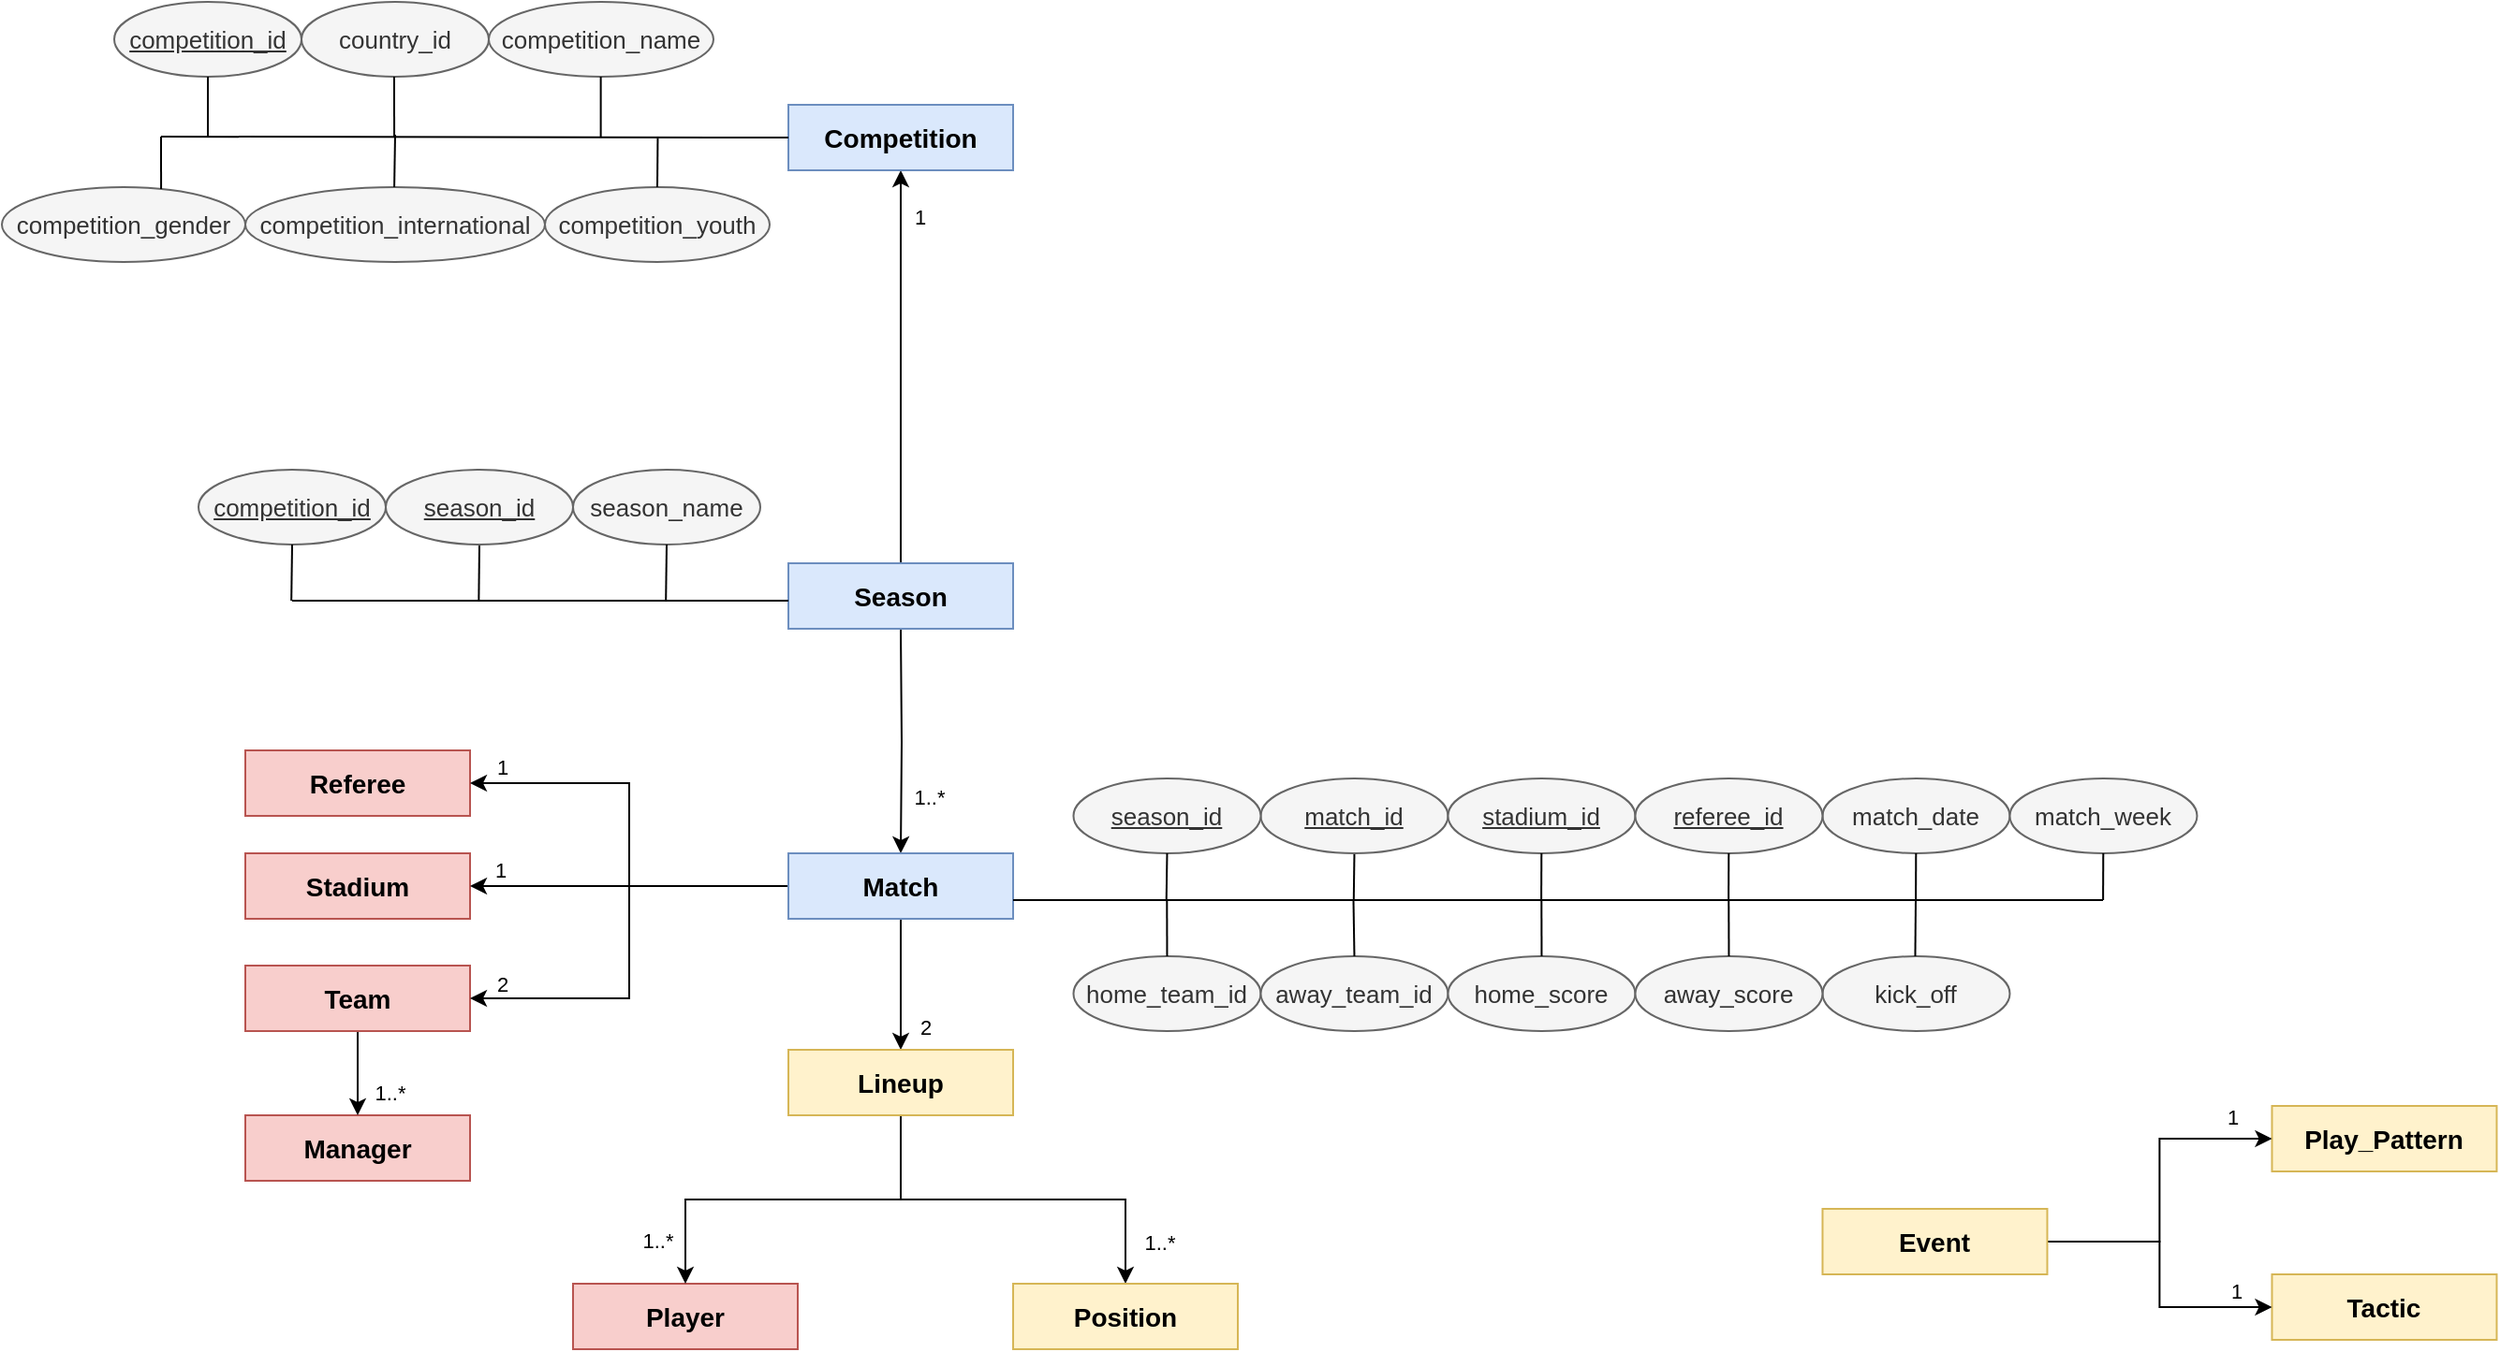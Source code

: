 <mxfile version="23.1.5" type="device">
  <diagram name="Page-1" id="BP6rgRFg7pVNKXQDB0mp">
    <mxGraphModel dx="1536" dy="1289" grid="1" gridSize="10" guides="1" tooltips="1" connect="1" arrows="1" fold="1" page="1" pageScale="1" pageWidth="850" pageHeight="1100" math="0" shadow="0">
      <root>
        <mxCell id="0" />
        <mxCell id="1" parent="0" />
        <mxCell id="5g6gJACINlA3YSTMsDIn-93" style="edgeStyle=orthogonalEdgeStyle;rounded=0;orthogonalLoop=1;jettySize=auto;html=1;exitX=0.5;exitY=1;exitDx=0;exitDy=0;entryX=0.5;entryY=0;entryDx=0;entryDy=0;" parent="1" source="5g6gJACINlA3YSTMsDIn-69" target="5g6gJACINlA3YSTMsDIn-64" edge="1">
          <mxGeometry relative="1" as="geometry" />
        </mxCell>
        <mxCell id="5g6gJACINlA3YSTMsDIn-94" value="1..*" style="edgeLabel;html=1;align=center;verticalAlign=middle;resizable=0;points=[];" parent="5g6gJACINlA3YSTMsDIn-93" vertex="1" connectable="0">
          <mxGeometry x="0.641" y="-3" relative="1" as="geometry">
            <mxPoint x="21" y="15" as="offset" />
          </mxGeometry>
        </mxCell>
        <mxCell id="5g6gJACINlA3YSTMsDIn-56" value="&lt;span style=&quot;font-size: 14px;&quot;&gt;&lt;b&gt;Player&lt;/b&gt;&lt;/span&gt;" style="rounded=0;whiteSpace=wrap;html=1;fillColor=#f8cecc;strokeColor=#b85450;" parent="1" vertex="1">
          <mxGeometry x="315" y="765" width="120" height="35" as="geometry" />
        </mxCell>
        <mxCell id="5g6gJACINlA3YSTMsDIn-57" value="&lt;span style=&quot;font-size: 14px;&quot;&gt;&lt;b&gt;Manager&lt;/b&gt;&lt;/span&gt;" style="rounded=0;whiteSpace=wrap;html=1;fillColor=#f8cecc;strokeColor=#b85450;" parent="1" vertex="1">
          <mxGeometry x="140" y="675" width="120" height="35" as="geometry" />
        </mxCell>
        <mxCell id="5g6gJACINlA3YSTMsDIn-80" style="edgeStyle=orthogonalEdgeStyle;rounded=0;orthogonalLoop=1;jettySize=auto;html=1;exitX=0.5;exitY=1;exitDx=0;exitDy=0;entryX=0.5;entryY=0;entryDx=0;entryDy=0;" parent="1" source="5g6gJACINlA3YSTMsDIn-58" target="5g6gJACINlA3YSTMsDIn-57" edge="1">
          <mxGeometry relative="1" as="geometry" />
        </mxCell>
        <mxCell id="5g6gJACINlA3YSTMsDIn-82" value="1..*" style="edgeLabel;html=1;align=center;verticalAlign=middle;resizable=0;points=[];" parent="5g6gJACINlA3YSTMsDIn-80" vertex="1" connectable="0">
          <mxGeometry x="0.62" y="1" relative="1" as="geometry">
            <mxPoint x="16" y="-4" as="offset" />
          </mxGeometry>
        </mxCell>
        <mxCell id="5g6gJACINlA3YSTMsDIn-88" style="edgeStyle=orthogonalEdgeStyle;rounded=0;orthogonalLoop=1;jettySize=auto;html=1;exitX=0.5;exitY=1;exitDx=0;exitDy=0;entryX=0.5;entryY=0;entryDx=0;entryDy=0;" parent="1" source="5g6gJACINlA3YSTMsDIn-67" target="5g6gJACINlA3YSTMsDIn-69" edge="1">
          <mxGeometry relative="1" as="geometry" />
        </mxCell>
        <mxCell id="5g6gJACINlA3YSTMsDIn-89" value="2" style="edgeLabel;html=1;align=center;verticalAlign=middle;resizable=0;points=[];" parent="5g6gJACINlA3YSTMsDIn-88" vertex="1" connectable="0">
          <mxGeometry x="0.419" y="1" relative="1" as="geometry">
            <mxPoint x="12" y="8" as="offset" />
          </mxGeometry>
        </mxCell>
        <mxCell id="5g6gJACINlA3YSTMsDIn-58" value="&lt;span style=&quot;font-size: 14px;&quot;&gt;&lt;b&gt;Team&lt;/b&gt;&lt;/span&gt;" style="rounded=0;whiteSpace=wrap;html=1;fillColor=#f8cecc;strokeColor=#b85450;" parent="1" vertex="1">
          <mxGeometry x="140" y="595" width="120" height="35" as="geometry" />
        </mxCell>
        <mxCell id="5g6gJACINlA3YSTMsDIn-59" value="&lt;span style=&quot;font-size: 14px;&quot;&gt;&lt;b&gt;Referee&lt;/b&gt;&lt;/span&gt;" style="rounded=0;whiteSpace=wrap;html=1;fillColor=#f8cecc;strokeColor=#b85450;" parent="1" vertex="1">
          <mxGeometry x="140" y="480" width="120" height="35" as="geometry" />
        </mxCell>
        <mxCell id="5g6gJACINlA3YSTMsDIn-60" value="&lt;span style=&quot;font-size: 14px;&quot;&gt;&lt;b&gt;Stadium&lt;/b&gt;&lt;/span&gt;" style="rounded=0;whiteSpace=wrap;html=1;fillColor=#f8cecc;strokeColor=#b85450;" parent="1" vertex="1">
          <mxGeometry x="140" y="535" width="120" height="35" as="geometry" />
        </mxCell>
        <mxCell id="5g6gJACINlA3YSTMsDIn-71" style="edgeStyle=orthogonalEdgeStyle;rounded=0;orthogonalLoop=1;jettySize=auto;html=1;exitX=0.5;exitY=1;exitDx=0;exitDy=0;entryX=0.5;entryY=0;entryDx=0;entryDy=0;" parent="1" target="5g6gJACINlA3YSTMsDIn-67" edge="1">
          <mxGeometry relative="1" as="geometry">
            <mxPoint x="490" y="415.0" as="sourcePoint" />
          </mxGeometry>
        </mxCell>
        <mxCell id="5g6gJACINlA3YSTMsDIn-75" value="1..*" style="edgeLabel;html=1;align=center;verticalAlign=middle;resizable=0;points=[];" parent="5g6gJACINlA3YSTMsDIn-71" vertex="1" connectable="0">
          <mxGeometry x="0.463" y="1" relative="1" as="geometry">
            <mxPoint x="14" y="2" as="offset" />
          </mxGeometry>
        </mxCell>
        <mxCell id="IG-J_bV3zsLTxcyjoO28-22" style="edgeStyle=orthogonalEdgeStyle;rounded=0;orthogonalLoop=1;jettySize=auto;html=1;exitX=0.5;exitY=0;exitDx=0;exitDy=0;entryX=0.5;entryY=1;entryDx=0;entryDy=0;" edge="1" parent="1" source="5g6gJACINlA3YSTMsDIn-62" target="5g6gJACINlA3YSTMsDIn-63">
          <mxGeometry relative="1" as="geometry" />
        </mxCell>
        <mxCell id="IG-J_bV3zsLTxcyjoO28-23" value="1" style="edgeLabel;html=1;align=center;verticalAlign=middle;resizable=0;points=[];" vertex="1" connectable="0" parent="IG-J_bV3zsLTxcyjoO28-22">
          <mxGeometry x="0.769" y="2" relative="1" as="geometry">
            <mxPoint x="12" as="offset" />
          </mxGeometry>
        </mxCell>
        <mxCell id="5g6gJACINlA3YSTMsDIn-62" value="&lt;span style=&quot;font-size: 14px;&quot;&gt;&lt;b&gt;Season&lt;/b&gt;&lt;/span&gt;" style="rounded=0;whiteSpace=wrap;html=1;fillColor=#dae8fc;strokeColor=#6c8ebf;" parent="1" vertex="1">
          <mxGeometry x="430" y="380" width="120" height="35" as="geometry" />
        </mxCell>
        <mxCell id="5g6gJACINlA3YSTMsDIn-63" value="&lt;span style=&quot;font-size: 14px;&quot;&gt;&lt;b&gt;Competition&lt;/b&gt;&lt;/span&gt;" style="rounded=0;whiteSpace=wrap;html=1;fillColor=#dae8fc;strokeColor=#6c8ebf;" parent="1" vertex="1">
          <mxGeometry x="430" y="135" width="120" height="35" as="geometry" />
        </mxCell>
        <mxCell id="5g6gJACINlA3YSTMsDIn-64" value="&lt;span style=&quot;font-size: 14px;&quot;&gt;&lt;b&gt;Position&lt;/b&gt;&lt;/span&gt;" style="rounded=0;whiteSpace=wrap;html=1;fillColor=#fff2cc;strokeColor=#d6b656;" parent="1" vertex="1">
          <mxGeometry x="550" y="765" width="120" height="35" as="geometry" />
        </mxCell>
        <mxCell id="5g6gJACINlA3YSTMsDIn-65" value="&lt;span style=&quot;font-size: 14px;&quot;&gt;&lt;b&gt;Play_Pattern&lt;/b&gt;&lt;/span&gt;" style="rounded=0;whiteSpace=wrap;html=1;fillColor=#fff2cc;strokeColor=#d6b656;" parent="1" vertex="1">
          <mxGeometry x="1222.24" y="670" width="120" height="35" as="geometry" />
        </mxCell>
        <mxCell id="5g6gJACINlA3YSTMsDIn-66" value="&lt;span style=&quot;font-size: 14px;&quot;&gt;&lt;b&gt;Tactic&lt;/b&gt;&lt;/span&gt;" style="rounded=0;whiteSpace=wrap;html=1;fillColor=#fff2cc;strokeColor=#d6b656;" parent="1" vertex="1">
          <mxGeometry x="1222.24" y="760" width="120" height="35" as="geometry" />
        </mxCell>
        <mxCell id="5g6gJACINlA3YSTMsDIn-77" style="edgeStyle=orthogonalEdgeStyle;rounded=0;orthogonalLoop=1;jettySize=auto;html=1;exitX=0;exitY=0.5;exitDx=0;exitDy=0;entryX=1;entryY=0.5;entryDx=0;entryDy=0;" parent="1" source="5g6gJACINlA3YSTMsDIn-67" target="5g6gJACINlA3YSTMsDIn-58" edge="1">
          <mxGeometry relative="1" as="geometry" />
        </mxCell>
        <mxCell id="5g6gJACINlA3YSTMsDIn-78" value="2" style="edgeLabel;html=1;align=center;verticalAlign=middle;resizable=0;points=[];" parent="5g6gJACINlA3YSTMsDIn-77" vertex="1" connectable="0">
          <mxGeometry x="0.83" relative="1" as="geometry">
            <mxPoint x="-3" y="-8" as="offset" />
          </mxGeometry>
        </mxCell>
        <mxCell id="5g6gJACINlA3YSTMsDIn-83" style="edgeStyle=orthogonalEdgeStyle;rounded=0;orthogonalLoop=1;jettySize=auto;html=1;exitX=0;exitY=0.5;exitDx=0;exitDy=0;entryX=1;entryY=0.5;entryDx=0;entryDy=0;" parent="1" source="5g6gJACINlA3YSTMsDIn-67" target="5g6gJACINlA3YSTMsDIn-60" edge="1">
          <mxGeometry relative="1" as="geometry" />
        </mxCell>
        <mxCell id="5g6gJACINlA3YSTMsDIn-84" value="1" style="edgeLabel;html=1;align=center;verticalAlign=middle;resizable=0;points=[];" parent="5g6gJACINlA3YSTMsDIn-83" vertex="1" connectable="0">
          <mxGeometry x="0.742" y="-1" relative="1" as="geometry">
            <mxPoint x="-6" y="-8" as="offset" />
          </mxGeometry>
        </mxCell>
        <mxCell id="5g6gJACINlA3YSTMsDIn-85" style="edgeStyle=orthogonalEdgeStyle;rounded=0;orthogonalLoop=1;jettySize=auto;html=1;exitX=0;exitY=0.5;exitDx=0;exitDy=0;entryX=1;entryY=0.5;entryDx=0;entryDy=0;" parent="1" source="5g6gJACINlA3YSTMsDIn-67" target="5g6gJACINlA3YSTMsDIn-59" edge="1">
          <mxGeometry relative="1" as="geometry" />
        </mxCell>
        <mxCell id="5g6gJACINlA3YSTMsDIn-86" value="1" style="edgeLabel;html=1;align=center;verticalAlign=middle;resizable=0;points=[];" parent="5g6gJACINlA3YSTMsDIn-85" vertex="1" connectable="0">
          <mxGeometry x="0.716" y="1" relative="1" as="geometry">
            <mxPoint x="-15" y="-10" as="offset" />
          </mxGeometry>
        </mxCell>
        <mxCell id="5g6gJACINlA3YSTMsDIn-67" value="&lt;span style=&quot;font-size: 14px;&quot;&gt;&lt;b&gt;Match&lt;/b&gt;&lt;/span&gt;" style="rounded=0;whiteSpace=wrap;html=1;fillColor=#dae8fc;strokeColor=#6c8ebf;" parent="1" vertex="1">
          <mxGeometry x="430" y="535" width="120" height="35" as="geometry" />
        </mxCell>
        <mxCell id="5g6gJACINlA3YSTMsDIn-101" style="edgeStyle=orthogonalEdgeStyle;rounded=0;orthogonalLoop=1;jettySize=auto;html=1;exitX=1;exitY=0.5;exitDx=0;exitDy=0;entryX=0;entryY=0.5;entryDx=0;entryDy=0;" parent="1" source="5g6gJACINlA3YSTMsDIn-68" target="5g6gJACINlA3YSTMsDIn-65" edge="1">
          <mxGeometry relative="1" as="geometry" />
        </mxCell>
        <mxCell id="5g6gJACINlA3YSTMsDIn-103" value="1" style="edgeLabel;html=1;align=center;verticalAlign=middle;resizable=0;points=[];" parent="5g6gJACINlA3YSTMsDIn-101" vertex="1" connectable="0">
          <mxGeometry x="0.757" y="-1" relative="1" as="geometry">
            <mxPoint y="-13" as="offset" />
          </mxGeometry>
        </mxCell>
        <mxCell id="5g6gJACINlA3YSTMsDIn-102" style="edgeStyle=orthogonalEdgeStyle;rounded=0;orthogonalLoop=1;jettySize=auto;html=1;exitX=1;exitY=0.5;exitDx=0;exitDy=0;entryX=0;entryY=0.5;entryDx=0;entryDy=0;" parent="1" source="5g6gJACINlA3YSTMsDIn-68" target="5g6gJACINlA3YSTMsDIn-66" edge="1">
          <mxGeometry relative="1" as="geometry" />
        </mxCell>
        <mxCell id="5g6gJACINlA3YSTMsDIn-104" value="1" style="edgeLabel;html=1;align=center;verticalAlign=middle;resizable=0;points=[];" parent="5g6gJACINlA3YSTMsDIn-102" vertex="1" connectable="0">
          <mxGeometry x="0.668" y="1" relative="1" as="geometry">
            <mxPoint x="6" y="-8" as="offset" />
          </mxGeometry>
        </mxCell>
        <mxCell id="5g6gJACINlA3YSTMsDIn-68" value="&lt;span style=&quot;font-size: 14px;&quot;&gt;&lt;b&gt;Event&lt;/b&gt;&lt;/span&gt;" style="rounded=0;whiteSpace=wrap;html=1;fillColor=#fff2cc;strokeColor=#d6b656;" parent="1" vertex="1">
          <mxGeometry x="982.24" y="725" width="120" height="35" as="geometry" />
        </mxCell>
        <mxCell id="5g6gJACINlA3YSTMsDIn-91" style="edgeStyle=orthogonalEdgeStyle;rounded=0;orthogonalLoop=1;jettySize=auto;html=1;exitX=0.5;exitY=1;exitDx=0;exitDy=0;entryX=0.5;entryY=0;entryDx=0;entryDy=0;" parent="1" source="5g6gJACINlA3YSTMsDIn-69" target="5g6gJACINlA3YSTMsDIn-56" edge="1">
          <mxGeometry relative="1" as="geometry" />
        </mxCell>
        <mxCell id="5g6gJACINlA3YSTMsDIn-92" value="1..*" style="edgeLabel;html=1;align=center;verticalAlign=middle;resizable=0;points=[];" parent="5g6gJACINlA3YSTMsDIn-91" vertex="1" connectable="0">
          <mxGeometry x="0.585" y="-1" relative="1" as="geometry">
            <mxPoint x="-14" y="19" as="offset" />
          </mxGeometry>
        </mxCell>
        <mxCell id="5g6gJACINlA3YSTMsDIn-69" value="&lt;span style=&quot;font-size: 14px;&quot;&gt;&lt;b&gt;Lineup&lt;/b&gt;&lt;/span&gt;" style="rounded=0;whiteSpace=wrap;html=1;fillColor=#fff2cc;strokeColor=#d6b656;" parent="1" vertex="1">
          <mxGeometry x="430" y="640" width="120" height="35" as="geometry" />
        </mxCell>
        <mxCell id="IG-J_bV3zsLTxcyjoO28-1" value="&lt;u&gt;competition_id&lt;/u&gt;" style="ellipse;whiteSpace=wrap;html=1;fontSize=13;fillColor=#f5f5f5;strokeColor=#666666;fontColor=#333333;" vertex="1" parent="1">
          <mxGeometry x="70" y="80" width="100" height="40" as="geometry" />
        </mxCell>
        <mxCell id="IG-J_bV3zsLTxcyjoO28-7" value="country_id" style="ellipse;whiteSpace=wrap;html=1;fontSize=13;fillColor=#f5f5f5;strokeColor=#666666;fontColor=#333333;" vertex="1" parent="1">
          <mxGeometry x="170" y="80" width="100" height="40" as="geometry" />
        </mxCell>
        <mxCell id="IG-J_bV3zsLTxcyjoO28-9" value="competition_gender" style="ellipse;whiteSpace=wrap;html=1;fontSize=13;fillColor=#f5f5f5;strokeColor=#666666;fontColor=#333333;" vertex="1" parent="1">
          <mxGeometry x="10" y="179" width="130" height="40" as="geometry" />
        </mxCell>
        <mxCell id="IG-J_bV3zsLTxcyjoO28-10" value="competition_youth" style="ellipse;whiteSpace=wrap;html=1;fontSize=13;fillColor=#f5f5f5;strokeColor=#666666;fontColor=#333333;" vertex="1" parent="1">
          <mxGeometry x="300" y="179" width="120" height="40" as="geometry" />
        </mxCell>
        <mxCell id="IG-J_bV3zsLTxcyjoO28-11" value="competition_international" style="ellipse;whiteSpace=wrap;html=1;fontSize=13;fillColor=#f5f5f5;strokeColor=#666666;fontColor=#333333;" vertex="1" parent="1">
          <mxGeometry x="140" y="179" width="160" height="40" as="geometry" />
        </mxCell>
        <mxCell id="IG-J_bV3zsLTxcyjoO28-21" value="" style="endArrow=none;html=1;rounded=0;exitX=0.5;exitY=0;exitDx=0;exitDy=0;" edge="1" parent="1">
          <mxGeometry width="50" height="50" relative="1" as="geometry">
            <mxPoint x="430" y="400" as="sourcePoint" />
            <mxPoint x="165" y="400" as="targetPoint" />
          </mxGeometry>
        </mxCell>
        <mxCell id="IG-J_bV3zsLTxcyjoO28-25" style="edgeStyle=orthogonalEdgeStyle;rounded=0;orthogonalLoop=1;jettySize=auto;html=1;endArrow=none;endFill=0;exitX=0.5;exitY=1;exitDx=0;exitDy=0;" edge="1" parent="1" source="IG-J_bV3zsLTxcyjoO28-24">
          <mxGeometry relative="1" as="geometry">
            <mxPoint x="264.67" y="400" as="targetPoint" />
            <mxPoint x="264.67" y="340" as="sourcePoint" />
          </mxGeometry>
        </mxCell>
        <mxCell id="IG-J_bV3zsLTxcyjoO28-24" value="&lt;u&gt;season_id&lt;/u&gt;" style="ellipse;whiteSpace=wrap;html=1;fontSize=13;fillColor=#f5f5f5;strokeColor=#666666;fontColor=#333333;" vertex="1" parent="1">
          <mxGeometry x="215" y="330" width="100" height="40" as="geometry" />
        </mxCell>
        <mxCell id="IG-J_bV3zsLTxcyjoO28-26" value="season_name" style="ellipse;whiteSpace=wrap;html=1;fontSize=13;fillColor=#f5f5f5;strokeColor=#666666;fontColor=#333333;" vertex="1" parent="1">
          <mxGeometry x="315" y="330" width="100" height="40" as="geometry" />
        </mxCell>
        <mxCell id="IG-J_bV3zsLTxcyjoO28-27" value="&lt;u&gt;competition_id&lt;/u&gt;" style="ellipse;whiteSpace=wrap;html=1;fontSize=13;fillColor=#f5f5f5;strokeColor=#666666;fontColor=#333333;" vertex="1" parent="1">
          <mxGeometry x="115" y="330" width="100" height="40" as="geometry" />
        </mxCell>
        <mxCell id="IG-J_bV3zsLTxcyjoO28-28" style="edgeStyle=orthogonalEdgeStyle;rounded=0;orthogonalLoop=1;jettySize=auto;html=1;endArrow=none;endFill=0;exitX=0.5;exitY=1;exitDx=0;exitDy=0;" edge="1" parent="1" source="IG-J_bV3zsLTxcyjoO28-26">
          <mxGeometry relative="1" as="geometry">
            <mxPoint x="364.59" y="400" as="targetPoint" />
            <mxPoint x="364.88" y="340" as="sourcePoint" />
          </mxGeometry>
        </mxCell>
        <mxCell id="IG-J_bV3zsLTxcyjoO28-29" style="edgeStyle=orthogonalEdgeStyle;rounded=0;orthogonalLoop=1;jettySize=auto;html=1;endArrow=none;endFill=0;exitX=0.5;exitY=1;exitDx=0;exitDy=0;" edge="1" parent="1" source="IG-J_bV3zsLTxcyjoO28-27">
          <mxGeometry relative="1" as="geometry">
            <mxPoint x="164.59" y="400" as="targetPoint" />
            <mxPoint x="164.88" y="340" as="sourcePoint" />
          </mxGeometry>
        </mxCell>
        <mxCell id="IG-J_bV3zsLTxcyjoO28-30" value="" style="endArrow=none;html=1;rounded=0;" edge="1" parent="1">
          <mxGeometry width="50" height="50" relative="1" as="geometry">
            <mxPoint x="1132" y="560" as="sourcePoint" />
            <mxPoint x="550" y="560" as="targetPoint" />
          </mxGeometry>
        </mxCell>
        <mxCell id="IG-J_bV3zsLTxcyjoO28-31" style="edgeStyle=orthogonalEdgeStyle;rounded=0;orthogonalLoop=1;jettySize=auto;html=1;endArrow=none;endFill=0;exitX=0.5;exitY=1;exitDx=0;exitDy=0;" edge="1" parent="1" source="IG-J_bV3zsLTxcyjoO28-32">
          <mxGeometry relative="1" as="geometry">
            <mxPoint x="731.9" y="560" as="targetPoint" />
            <mxPoint x="731.9" y="500" as="sourcePoint" />
          </mxGeometry>
        </mxCell>
        <mxCell id="IG-J_bV3zsLTxcyjoO28-32" value="&lt;u&gt;match_id&lt;/u&gt;" style="ellipse;whiteSpace=wrap;html=1;fontSize=13;fillColor=#f5f5f5;strokeColor=#666666;fontColor=#333333;" vertex="1" parent="1">
          <mxGeometry x="682.24" y="495" width="100" height="40" as="geometry" />
        </mxCell>
        <mxCell id="IG-J_bV3zsLTxcyjoO28-33" value="match_date" style="ellipse;whiteSpace=wrap;html=1;fontSize=13;fillColor=#f5f5f5;strokeColor=#666666;fontColor=#333333;" vertex="1" parent="1">
          <mxGeometry x="982.24" y="495" width="100" height="40" as="geometry" />
        </mxCell>
        <mxCell id="IG-J_bV3zsLTxcyjoO28-34" value="&lt;u&gt;season_id&lt;/u&gt;" style="ellipse;whiteSpace=wrap;html=1;fontSize=13;fillColor=#f5f5f5;strokeColor=#666666;fontColor=#333333;" vertex="1" parent="1">
          <mxGeometry x="582.24" y="495" width="100" height="40" as="geometry" />
        </mxCell>
        <mxCell id="IG-J_bV3zsLTxcyjoO28-36" style="edgeStyle=orthogonalEdgeStyle;rounded=0;orthogonalLoop=1;jettySize=auto;html=1;endArrow=none;endFill=0;exitX=0.5;exitY=1;exitDx=0;exitDy=0;" edge="1" parent="1" source="IG-J_bV3zsLTxcyjoO28-34">
          <mxGeometry relative="1" as="geometry">
            <mxPoint x="631.86" y="560" as="targetPoint" />
            <mxPoint x="632.15" y="500" as="sourcePoint" />
          </mxGeometry>
        </mxCell>
        <mxCell id="IG-J_bV3zsLTxcyjoO28-38" value="kick_off" style="ellipse;whiteSpace=wrap;html=1;fontSize=13;fillColor=#f5f5f5;strokeColor=#666666;fontColor=#333333;" vertex="1" parent="1">
          <mxGeometry x="982.24" y="590" width="100" height="40" as="geometry" />
        </mxCell>
        <mxCell id="IG-J_bV3zsLTxcyjoO28-41" value="home_team_id" style="ellipse;whiteSpace=wrap;html=1;fontSize=13;fillColor=#f5f5f5;strokeColor=#666666;fontColor=#333333;" vertex="1" parent="1">
          <mxGeometry x="582.24" y="590" width="100" height="40" as="geometry" />
        </mxCell>
        <mxCell id="IG-J_bV3zsLTxcyjoO28-42" value="away_team_id" style="ellipse;whiteSpace=wrap;html=1;fontSize=13;fillColor=#f5f5f5;strokeColor=#666666;fontColor=#333333;" vertex="1" parent="1">
          <mxGeometry x="682.24" y="590" width="100" height="40" as="geometry" />
        </mxCell>
        <mxCell id="IG-J_bV3zsLTxcyjoO28-43" value="home_score" style="ellipse;whiteSpace=wrap;html=1;fontSize=13;fillColor=#f5f5f5;strokeColor=#666666;fontColor=#333333;" vertex="1" parent="1">
          <mxGeometry x="782.24" y="590" width="100" height="40" as="geometry" />
        </mxCell>
        <mxCell id="IG-J_bV3zsLTxcyjoO28-44" value="away_score" style="ellipse;whiteSpace=wrap;html=1;fontSize=13;fillColor=#f5f5f5;strokeColor=#666666;fontColor=#333333;" vertex="1" parent="1">
          <mxGeometry x="882.24" y="590" width="100" height="40" as="geometry" />
        </mxCell>
        <mxCell id="IG-J_bV3zsLTxcyjoO28-45" style="edgeStyle=orthogonalEdgeStyle;rounded=0;orthogonalLoop=1;jettySize=auto;html=1;endArrow=none;endFill=0;entryX=0.5;entryY=0;entryDx=0;entryDy=0;" edge="1" parent="1" target="IG-J_bV3zsLTxcyjoO28-41">
          <mxGeometry relative="1" as="geometry">
            <mxPoint x="631.85" y="620" as="targetPoint" />
            <mxPoint x="632.14" y="560" as="sourcePoint" />
          </mxGeometry>
        </mxCell>
        <mxCell id="IG-J_bV3zsLTxcyjoO28-46" style="edgeStyle=orthogonalEdgeStyle;rounded=0;orthogonalLoop=1;jettySize=auto;html=1;endArrow=none;endFill=0;entryX=0.5;entryY=0;entryDx=0;entryDy=0;" edge="1" parent="1" target="IG-J_bV3zsLTxcyjoO28-42">
          <mxGeometry relative="1" as="geometry">
            <mxPoint x="731.46" y="620" as="targetPoint" />
            <mxPoint x="731.75" y="560" as="sourcePoint" />
          </mxGeometry>
        </mxCell>
        <mxCell id="IG-J_bV3zsLTxcyjoO28-47" style="edgeStyle=orthogonalEdgeStyle;rounded=0;orthogonalLoop=1;jettySize=auto;html=1;endArrow=none;endFill=0;entryX=0.5;entryY=0;entryDx=0;entryDy=0;" edge="1" parent="1" target="IG-J_bV3zsLTxcyjoO28-43">
          <mxGeometry relative="1" as="geometry">
            <mxPoint x="831.85" y="620" as="targetPoint" />
            <mxPoint x="832.14" y="560" as="sourcePoint" />
          </mxGeometry>
        </mxCell>
        <mxCell id="IG-J_bV3zsLTxcyjoO28-48" style="edgeStyle=orthogonalEdgeStyle;rounded=0;orthogonalLoop=1;jettySize=auto;html=1;endArrow=none;endFill=0;entryX=0.5;entryY=0;entryDx=0;entryDy=0;" edge="1" parent="1" target="IG-J_bV3zsLTxcyjoO28-44">
          <mxGeometry relative="1" as="geometry">
            <mxPoint x="931.84" y="620" as="targetPoint" />
            <mxPoint x="932.13" y="560" as="sourcePoint" />
          </mxGeometry>
        </mxCell>
        <mxCell id="IG-J_bV3zsLTxcyjoO28-53" value="&lt;u&gt;stadium_id&lt;/u&gt;" style="ellipse;whiteSpace=wrap;html=1;fontSize=13;fillColor=#f5f5f5;strokeColor=#666666;fontColor=#333333;" vertex="1" parent="1">
          <mxGeometry x="782.24" y="495" width="100" height="40" as="geometry" />
        </mxCell>
        <mxCell id="IG-J_bV3zsLTxcyjoO28-54" value="&lt;u&gt;referee_id&lt;/u&gt;" style="ellipse;whiteSpace=wrap;html=1;fontSize=13;fillColor=#f5f5f5;strokeColor=#666666;fontColor=#333333;" vertex="1" parent="1">
          <mxGeometry x="882.24" y="495" width="100" height="40" as="geometry" />
        </mxCell>
        <mxCell id="IG-J_bV3zsLTxcyjoO28-55" value="match_week" style="ellipse;whiteSpace=wrap;html=1;fontSize=13;fillColor=#f5f5f5;strokeColor=#666666;fontColor=#333333;" vertex="1" parent="1">
          <mxGeometry x="1082.24" y="495" width="100" height="40" as="geometry" />
        </mxCell>
        <mxCell id="IG-J_bV3zsLTxcyjoO28-56" style="edgeStyle=orthogonalEdgeStyle;rounded=0;orthogonalLoop=1;jettySize=auto;html=1;endArrow=none;endFill=0;exitX=0.5;exitY=1;exitDx=0;exitDy=0;" edge="1" parent="1">
          <mxGeometry relative="1" as="geometry">
            <mxPoint x="832.05" y="560" as="targetPoint" />
            <mxPoint x="832.15" y="535" as="sourcePoint" />
          </mxGeometry>
        </mxCell>
        <mxCell id="IG-J_bV3zsLTxcyjoO28-57" style="edgeStyle=orthogonalEdgeStyle;rounded=0;orthogonalLoop=1;jettySize=auto;html=1;endArrow=none;endFill=0;exitX=0.5;exitY=1;exitDx=0;exitDy=0;" edge="1" parent="1">
          <mxGeometry relative="1" as="geometry">
            <mxPoint x="932.05" y="560" as="targetPoint" />
            <mxPoint x="932.15" y="535" as="sourcePoint" />
          </mxGeometry>
        </mxCell>
        <mxCell id="IG-J_bV3zsLTxcyjoO28-58" style="edgeStyle=orthogonalEdgeStyle;rounded=0;orthogonalLoop=1;jettySize=auto;html=1;endArrow=none;endFill=0;exitX=0.5;exitY=1;exitDx=0;exitDy=0;" edge="1" parent="1">
          <mxGeometry relative="1" as="geometry">
            <mxPoint x="1032.05" y="560" as="targetPoint" />
            <mxPoint x="1032.15" y="535" as="sourcePoint" />
          </mxGeometry>
        </mxCell>
        <mxCell id="IG-J_bV3zsLTxcyjoO28-59" style="edgeStyle=orthogonalEdgeStyle;rounded=0;orthogonalLoop=1;jettySize=auto;html=1;endArrow=none;endFill=0;exitX=0.5;exitY=1;exitDx=0;exitDy=0;" edge="1" parent="1">
          <mxGeometry relative="1" as="geometry">
            <mxPoint x="1132.05" y="560" as="targetPoint" />
            <mxPoint x="1132.15" y="535" as="sourcePoint" />
          </mxGeometry>
        </mxCell>
        <mxCell id="IG-J_bV3zsLTxcyjoO28-60" style="edgeStyle=orthogonalEdgeStyle;rounded=0;orthogonalLoop=1;jettySize=auto;html=1;endArrow=none;endFill=0;" edge="1" parent="1">
          <mxGeometry relative="1" as="geometry">
            <mxPoint x="1031.74" y="590" as="targetPoint" />
            <mxPoint x="1032" y="560" as="sourcePoint" />
          </mxGeometry>
        </mxCell>
        <mxCell id="IG-J_bV3zsLTxcyjoO28-61" value="" style="endArrow=none;html=1;rounded=0;exitX=0;exitY=0.5;exitDx=0;exitDy=0;" edge="1" parent="1" source="5g6gJACINlA3YSTMsDIn-63">
          <mxGeometry width="50" height="50" relative="1" as="geometry">
            <mxPoint x="405" y="152.13" as="sourcePoint" />
            <mxPoint x="95" y="152" as="targetPoint" />
          </mxGeometry>
        </mxCell>
        <mxCell id="IG-J_bV3zsLTxcyjoO28-62" style="edgeStyle=orthogonalEdgeStyle;rounded=0;orthogonalLoop=1;jettySize=auto;html=1;endArrow=none;endFill=0;exitX=0.5;exitY=1;exitDx=0;exitDy=0;" edge="1" parent="1" source="IG-J_bV3zsLTxcyjoO28-1">
          <mxGeometry relative="1" as="geometry">
            <mxPoint x="120" y="152" as="targetPoint" />
            <mxPoint x="165.44" y="122" as="sourcePoint" />
          </mxGeometry>
        </mxCell>
        <mxCell id="IG-J_bV3zsLTxcyjoO28-63" style="edgeStyle=orthogonalEdgeStyle;rounded=0;orthogonalLoop=1;jettySize=auto;html=1;endArrow=none;endFill=0;exitX=0.5;exitY=1;exitDx=0;exitDy=0;" edge="1" parent="1">
          <mxGeometry relative="1" as="geometry">
            <mxPoint x="219.53" y="152" as="targetPoint" />
            <mxPoint x="219.5" y="120" as="sourcePoint" />
          </mxGeometry>
        </mxCell>
        <mxCell id="IG-J_bV3zsLTxcyjoO28-64" style="edgeStyle=orthogonalEdgeStyle;rounded=0;orthogonalLoop=1;jettySize=auto;html=1;endArrow=none;endFill=0;" edge="1" parent="1">
          <mxGeometry relative="1" as="geometry">
            <mxPoint x="95.03" y="180" as="targetPoint" />
            <mxPoint x="95" y="152" as="sourcePoint" />
          </mxGeometry>
        </mxCell>
        <mxCell id="IG-J_bV3zsLTxcyjoO28-68" value="competition_name" style="ellipse;whiteSpace=wrap;html=1;fontSize=13;fillColor=#f5f5f5;strokeColor=#666666;fontColor=#333333;" vertex="1" parent="1">
          <mxGeometry x="270" y="80" width="120" height="40" as="geometry" />
        </mxCell>
        <mxCell id="IG-J_bV3zsLTxcyjoO28-69" style="edgeStyle=orthogonalEdgeStyle;rounded=0;orthogonalLoop=1;jettySize=auto;html=1;endArrow=none;endFill=0;exitX=0.5;exitY=1;exitDx=0;exitDy=0;" edge="1" parent="1">
          <mxGeometry relative="1" as="geometry">
            <mxPoint x="329.83" y="152" as="targetPoint" />
            <mxPoint x="329.8" y="120" as="sourcePoint" />
          </mxGeometry>
        </mxCell>
        <mxCell id="IG-J_bV3zsLTxcyjoO28-70" style="edgeStyle=orthogonalEdgeStyle;rounded=0;orthogonalLoop=1;jettySize=auto;html=1;endArrow=none;endFill=0;" edge="1" parent="1">
          <mxGeometry relative="1" as="geometry">
            <mxPoint x="219.55" y="179" as="targetPoint" />
            <mxPoint x="220" y="151" as="sourcePoint" />
          </mxGeometry>
        </mxCell>
        <mxCell id="IG-J_bV3zsLTxcyjoO28-71" style="edgeStyle=orthogonalEdgeStyle;rounded=0;orthogonalLoop=1;jettySize=auto;html=1;endArrow=none;endFill=0;" edge="1" parent="1">
          <mxGeometry relative="1" as="geometry">
            <mxPoint x="360" y="179" as="targetPoint" />
            <mxPoint x="360.23" y="153" as="sourcePoint" />
          </mxGeometry>
        </mxCell>
      </root>
    </mxGraphModel>
  </diagram>
</mxfile>
